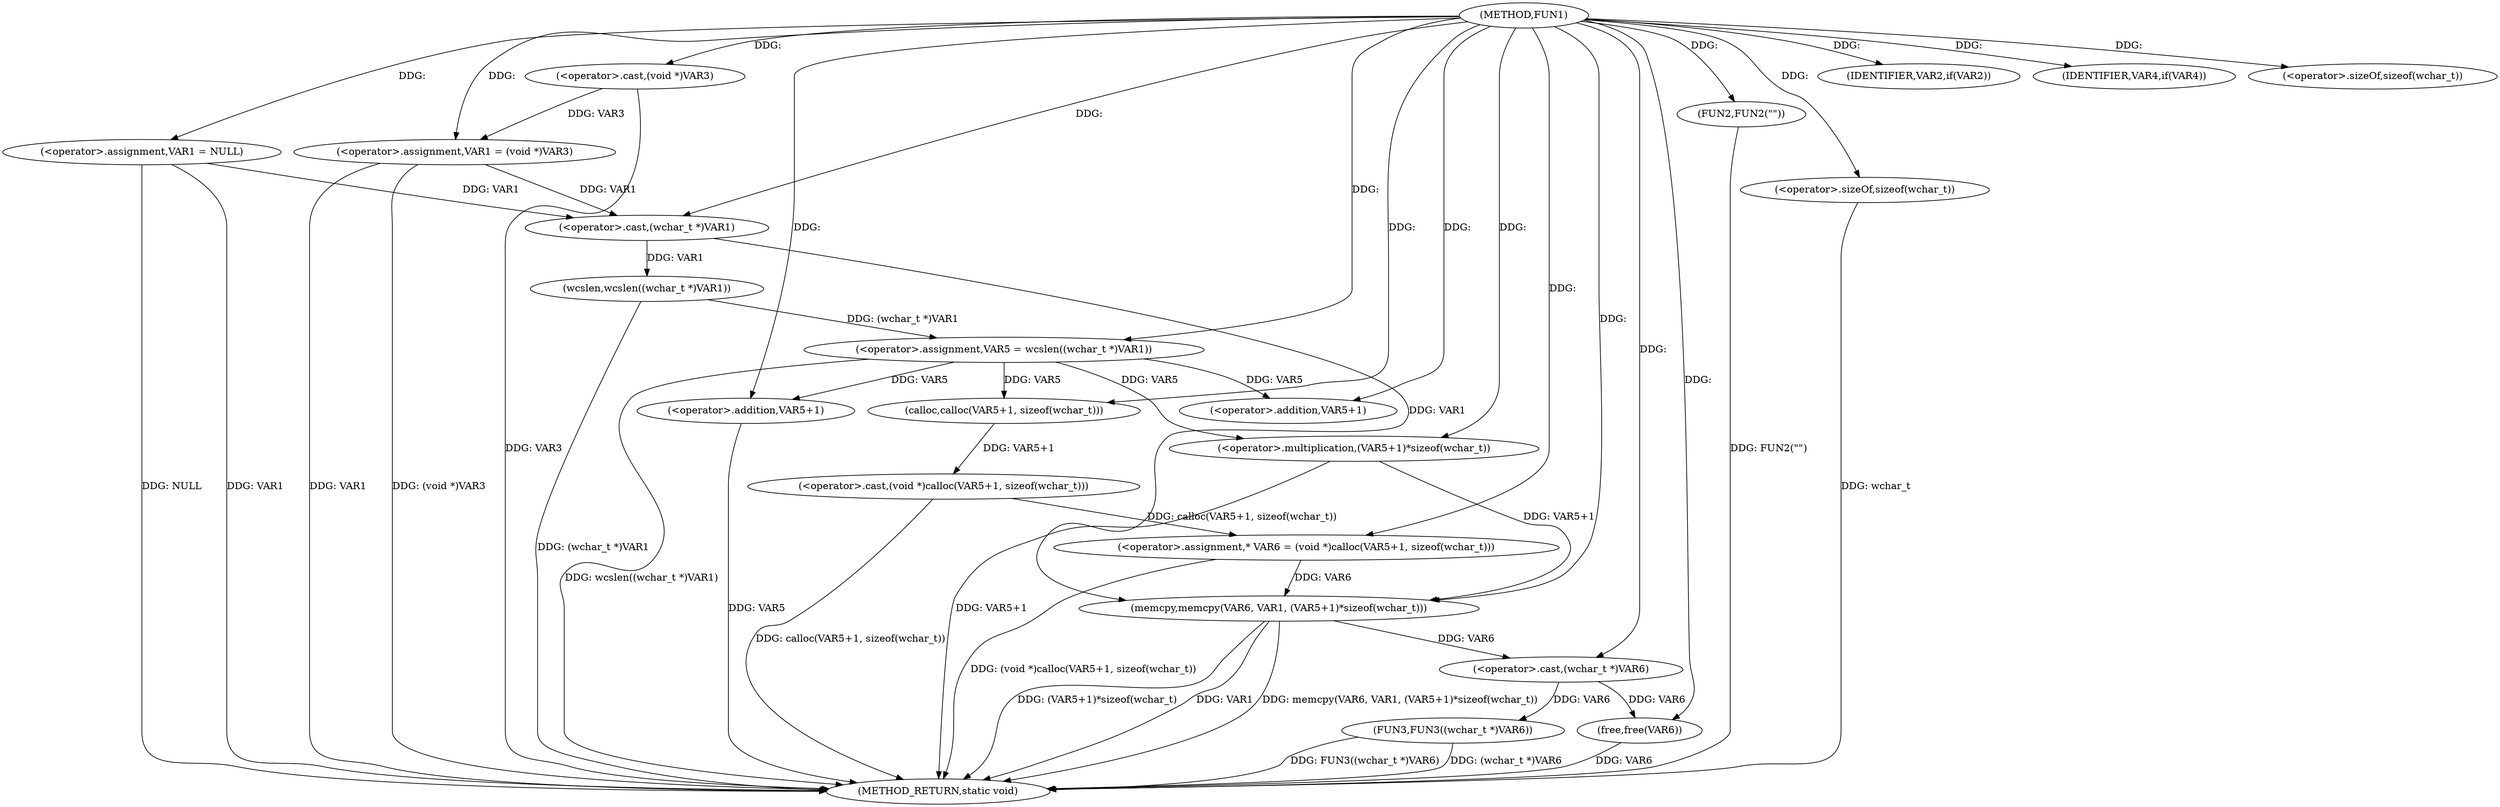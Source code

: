 digraph FUN1 {  
"1000100" [label = "(METHOD,FUN1)" ]
"1000155" [label = "(METHOD_RETURN,static void)" ]
"1000103" [label = "(<operator>.assignment,VAR1 = NULL)" ]
"1000107" [label = "(IDENTIFIER,VAR2,if(VAR2))" ]
"1000109" [label = "(<operator>.assignment,VAR1 = (void *)VAR3)" ]
"1000111" [label = "(<operator>.cast,(void *)VAR3)" ]
"1000115" [label = "(IDENTIFIER,VAR4,if(VAR4))" ]
"1000117" [label = "(FUN2,FUN2(\"\"))" ]
"1000123" [label = "(<operator>.assignment,VAR5 = wcslen((wchar_t *)VAR1))" ]
"1000125" [label = "(wcslen,wcslen((wchar_t *)VAR1))" ]
"1000126" [label = "(<operator>.cast,(wchar_t *)VAR1)" ]
"1000130" [label = "(<operator>.assignment,* VAR6 = (void *)calloc(VAR5+1, sizeof(wchar_t)))" ]
"1000132" [label = "(<operator>.cast,(void *)calloc(VAR5+1, sizeof(wchar_t)))" ]
"1000134" [label = "(calloc,calloc(VAR5+1, sizeof(wchar_t)))" ]
"1000135" [label = "(<operator>.addition,VAR5+1)" ]
"1000138" [label = "(<operator>.sizeOf,sizeof(wchar_t))" ]
"1000140" [label = "(memcpy,memcpy(VAR6, VAR1, (VAR5+1)*sizeof(wchar_t)))" ]
"1000143" [label = "(<operator>.multiplication,(VAR5+1)*sizeof(wchar_t))" ]
"1000144" [label = "(<operator>.addition,VAR5+1)" ]
"1000147" [label = "(<operator>.sizeOf,sizeof(wchar_t))" ]
"1000149" [label = "(FUN3,FUN3((wchar_t *)VAR6))" ]
"1000150" [label = "(<operator>.cast,(wchar_t *)VAR6)" ]
"1000153" [label = "(free,free(VAR6))" ]
  "1000117" -> "1000155"  [ label = "DDG: FUN2(\"\")"] 
  "1000140" -> "1000155"  [ label = "DDG: VAR1"] 
  "1000123" -> "1000155"  [ label = "DDG: wcslen((wchar_t *)VAR1)"] 
  "1000103" -> "1000155"  [ label = "DDG: VAR1"] 
  "1000103" -> "1000155"  [ label = "DDG: NULL"] 
  "1000140" -> "1000155"  [ label = "DDG: memcpy(VAR6, VAR1, (VAR5+1)*sizeof(wchar_t))"] 
  "1000153" -> "1000155"  [ label = "DDG: VAR6"] 
  "1000149" -> "1000155"  [ label = "DDG: (wchar_t *)VAR6"] 
  "1000125" -> "1000155"  [ label = "DDG: (wchar_t *)VAR1"] 
  "1000130" -> "1000155"  [ label = "DDG: (void *)calloc(VAR5+1, sizeof(wchar_t))"] 
  "1000143" -> "1000155"  [ label = "DDG: VAR5+1"] 
  "1000132" -> "1000155"  [ label = "DDG: calloc(VAR5+1, sizeof(wchar_t))"] 
  "1000149" -> "1000155"  [ label = "DDG: FUN3((wchar_t *)VAR6)"] 
  "1000147" -> "1000155"  [ label = "DDG: wchar_t"] 
  "1000111" -> "1000155"  [ label = "DDG: VAR3"] 
  "1000109" -> "1000155"  [ label = "DDG: VAR1"] 
  "1000140" -> "1000155"  [ label = "DDG: (VAR5+1)*sizeof(wchar_t)"] 
  "1000144" -> "1000155"  [ label = "DDG: VAR5"] 
  "1000109" -> "1000155"  [ label = "DDG: (void *)VAR3"] 
  "1000100" -> "1000103"  [ label = "DDG: "] 
  "1000100" -> "1000107"  [ label = "DDG: "] 
  "1000111" -> "1000109"  [ label = "DDG: VAR3"] 
  "1000100" -> "1000109"  [ label = "DDG: "] 
  "1000100" -> "1000111"  [ label = "DDG: "] 
  "1000100" -> "1000115"  [ label = "DDG: "] 
  "1000100" -> "1000117"  [ label = "DDG: "] 
  "1000125" -> "1000123"  [ label = "DDG: (wchar_t *)VAR1"] 
  "1000100" -> "1000123"  [ label = "DDG: "] 
  "1000126" -> "1000125"  [ label = "DDG: VAR1"] 
  "1000103" -> "1000126"  [ label = "DDG: VAR1"] 
  "1000109" -> "1000126"  [ label = "DDG: VAR1"] 
  "1000100" -> "1000126"  [ label = "DDG: "] 
  "1000132" -> "1000130"  [ label = "DDG: calloc(VAR5+1, sizeof(wchar_t))"] 
  "1000100" -> "1000130"  [ label = "DDG: "] 
  "1000134" -> "1000132"  [ label = "DDG: VAR5+1"] 
  "1000123" -> "1000134"  [ label = "DDG: VAR5"] 
  "1000100" -> "1000134"  [ label = "DDG: "] 
  "1000123" -> "1000135"  [ label = "DDG: VAR5"] 
  "1000100" -> "1000135"  [ label = "DDG: "] 
  "1000100" -> "1000138"  [ label = "DDG: "] 
  "1000130" -> "1000140"  [ label = "DDG: VAR6"] 
  "1000100" -> "1000140"  [ label = "DDG: "] 
  "1000126" -> "1000140"  [ label = "DDG: VAR1"] 
  "1000143" -> "1000140"  [ label = "DDG: VAR5+1"] 
  "1000100" -> "1000143"  [ label = "DDG: "] 
  "1000123" -> "1000143"  [ label = "DDG: VAR5"] 
  "1000100" -> "1000144"  [ label = "DDG: "] 
  "1000123" -> "1000144"  [ label = "DDG: VAR5"] 
  "1000100" -> "1000147"  [ label = "DDG: "] 
  "1000150" -> "1000149"  [ label = "DDG: VAR6"] 
  "1000140" -> "1000150"  [ label = "DDG: VAR6"] 
  "1000100" -> "1000150"  [ label = "DDG: "] 
  "1000150" -> "1000153"  [ label = "DDG: VAR6"] 
  "1000100" -> "1000153"  [ label = "DDG: "] 
}
